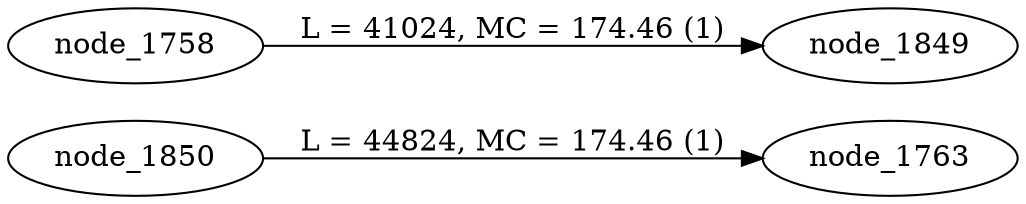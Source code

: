 digraph G {
rankdir=LR
"node_1850" -> "node_1763" [label="L = 44824, MC = 174.46 (1)"];
"node_1758" -> "node_1849" [label="L = 41024, MC = 174.46 (1)"];
}

